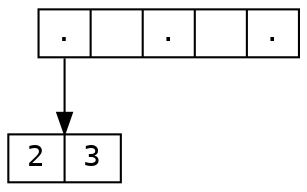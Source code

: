 digraph g {
  node [fontname = Monospace, shape = record, height = .1];
  root [label = "<l>.|  |<m>.|  |<r>."];
  page0[label = " 2| 3"];
  root:l -> page0:c;
}
